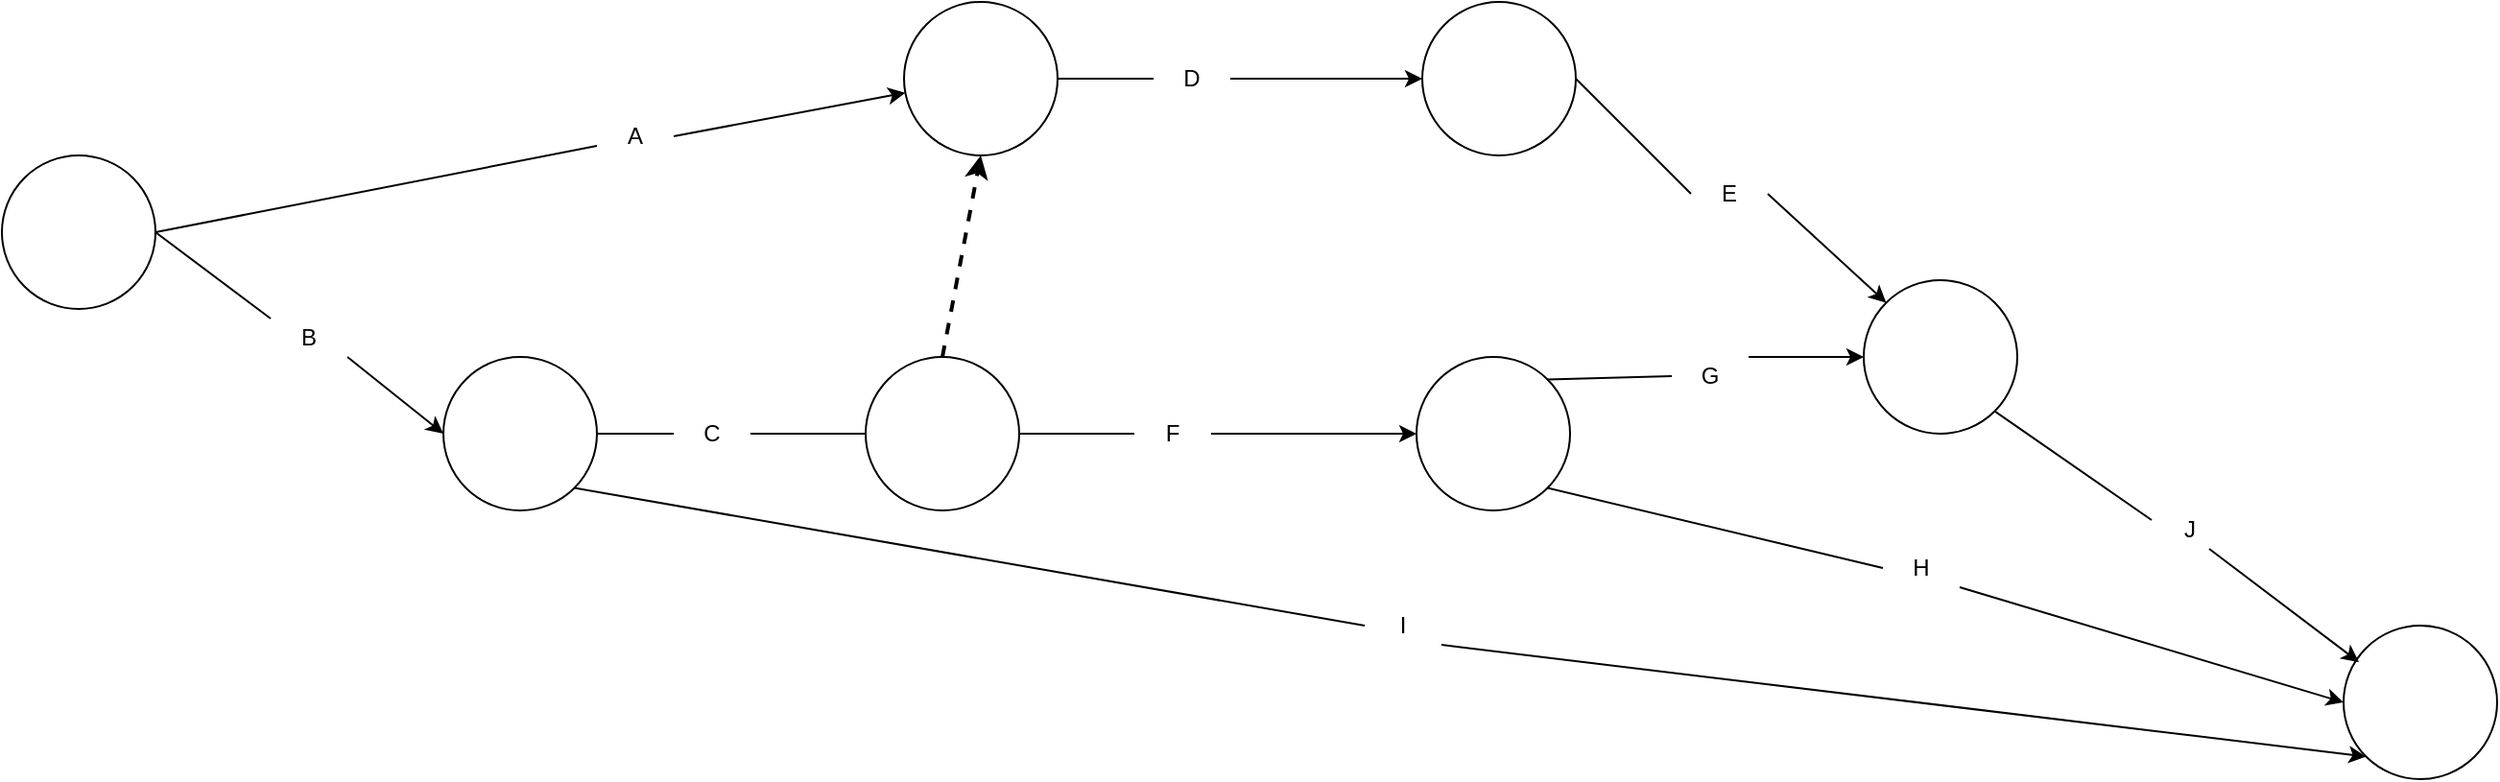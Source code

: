 <mxfile version="13.10.8" type="github">
  <diagram id="Gg06lcGDnV6vHsZHoUL1" name="Page-1">
    <mxGraphModel dx="1422" dy="914" grid="1" gridSize="10" guides="1" tooltips="1" connect="1" arrows="1" fold="1" page="1" pageScale="1" pageWidth="827" pageHeight="1169" math="0" shadow="0">
      <root>
        <mxCell id="0" />
        <mxCell id="1" parent="0" />
        <mxCell id="oG-_44SpSADh--MzX14M-1" value="" style="ellipse;whiteSpace=wrap;html=1;aspect=fixed;" parent="1" vertex="1">
          <mxGeometry x="10" y="575" width="80" height="80" as="geometry" />
        </mxCell>
        <mxCell id="oG-_44SpSADh--MzX14M-3" value="" style="ellipse;whiteSpace=wrap;html=1;aspect=fixed;" parent="1" vertex="1">
          <mxGeometry x="240" y="680" width="80" height="80" as="geometry" />
        </mxCell>
        <mxCell id="oG-_44SpSADh--MzX14M-5" value="A" style="text;html=1;strokeColor=none;fillColor=none;align=center;verticalAlign=middle;whiteSpace=wrap;rounded=0;" parent="1" vertex="1">
          <mxGeometry x="320" y="555" width="40" height="20" as="geometry" />
        </mxCell>
        <mxCell id="oG-_44SpSADh--MzX14M-6" value="" style="ellipse;whiteSpace=wrap;html=1;aspect=fixed;" parent="1" vertex="1">
          <mxGeometry x="480" y="495" width="80" height="80" as="geometry" />
        </mxCell>
        <mxCell id="oG-_44SpSADh--MzX14M-8" value="C" style="text;html=1;strokeColor=none;fillColor=none;align=center;verticalAlign=middle;whiteSpace=wrap;rounded=0;" parent="1" vertex="1">
          <mxGeometry x="360" y="710" width="40" height="20" as="geometry" />
        </mxCell>
        <mxCell id="oG-_44SpSADh--MzX14M-10" value="" style="ellipse;whiteSpace=wrap;html=1;aspect=fixed;" parent="1" vertex="1">
          <mxGeometry x="747" y="680" width="80" height="80" as="geometry" />
        </mxCell>
        <mxCell id="oG-_44SpSADh--MzX14M-11" value="" style="ellipse;whiteSpace=wrap;html=1;aspect=fixed;" parent="1" vertex="1">
          <mxGeometry x="750" y="495" width="80" height="80" as="geometry" />
        </mxCell>
        <mxCell id="oG-_44SpSADh--MzX14M-12" value="" style="endArrow=none;html=1;exitX=1;exitY=0.5;exitDx=0;exitDy=0;entryX=0;entryY=0.5;entryDx=0;entryDy=0;" parent="1" source="oG-_44SpSADh--MzX14M-3" target="oG-_44SpSADh--MzX14M-8" edge="1">
          <mxGeometry width="50" height="50" relative="1" as="geometry">
            <mxPoint x="330" y="840" as="sourcePoint" />
            <mxPoint x="380" y="790" as="targetPoint" />
          </mxGeometry>
        </mxCell>
        <mxCell id="oG-_44SpSADh--MzX14M-13" value="" style="endArrow=none;html=1;entryX=0;entryY=0.5;entryDx=0;entryDy=0;endFill=0;" parent="1" target="oG-_44SpSADh--MzX14M-21" edge="1">
          <mxGeometry width="50" height="50" relative="1" as="geometry">
            <mxPoint x="400" y="720" as="sourcePoint" />
            <mxPoint x="460" y="720" as="targetPoint" />
          </mxGeometry>
        </mxCell>
        <mxCell id="oG-_44SpSADh--MzX14M-14" value="D" style="text;html=1;strokeColor=none;fillColor=none;align=center;verticalAlign=middle;whiteSpace=wrap;rounded=0;" parent="1" vertex="1">
          <mxGeometry x="610" y="525" width="40" height="20" as="geometry" />
        </mxCell>
        <mxCell id="oG-_44SpSADh--MzX14M-17" value="" style="endArrow=classic;html=1;exitX=1;exitY=0.5;exitDx=0;exitDy=0;" parent="1" source="oG-_44SpSADh--MzX14M-5" target="oG-_44SpSADh--MzX14M-6" edge="1">
          <mxGeometry width="50" height="50" relative="1" as="geometry">
            <mxPoint x="350" y="550" as="sourcePoint" />
            <mxPoint x="400" y="500" as="targetPoint" />
          </mxGeometry>
        </mxCell>
        <mxCell id="oG-_44SpSADh--MzX14M-18" value="" style="endArrow=none;html=1;exitX=1;exitY=0.5;exitDx=0;exitDy=0;entryX=0;entryY=0.75;entryDx=0;entryDy=0;" parent="1" source="oG-_44SpSADh--MzX14M-1" target="oG-_44SpSADh--MzX14M-5" edge="1">
          <mxGeometry width="50" height="50" relative="1" as="geometry">
            <mxPoint x="200" y="620" as="sourcePoint" />
            <mxPoint x="250" y="570" as="targetPoint" />
          </mxGeometry>
        </mxCell>
        <mxCell id="oG-_44SpSADh--MzX14M-19" value="" style="endArrow=none;html=1;exitX=1;exitY=0.5;exitDx=0;exitDy=0;entryX=0;entryY=0.5;entryDx=0;entryDy=0;" parent="1" source="oG-_44SpSADh--MzX14M-6" target="oG-_44SpSADh--MzX14M-14" edge="1">
          <mxGeometry width="50" height="50" relative="1" as="geometry">
            <mxPoint x="550" y="680" as="sourcePoint" />
            <mxPoint x="600" y="630" as="targetPoint" />
          </mxGeometry>
        </mxCell>
        <mxCell id="oG-_44SpSADh--MzX14M-20" value="" style="endArrow=classic;html=1;exitX=1;exitY=0.5;exitDx=0;exitDy=0;entryX=0;entryY=0.5;entryDx=0;entryDy=0;" parent="1" source="oG-_44SpSADh--MzX14M-14" target="oG-_44SpSADh--MzX14M-11" edge="1">
          <mxGeometry width="50" height="50" relative="1" as="geometry">
            <mxPoint x="610" y="670" as="sourcePoint" />
            <mxPoint x="660" y="620" as="targetPoint" />
          </mxGeometry>
        </mxCell>
        <mxCell id="oG-_44SpSADh--MzX14M-21" value="" style="ellipse;whiteSpace=wrap;html=1;aspect=fixed;" parent="1" vertex="1">
          <mxGeometry x="460" y="680" width="80" height="80" as="geometry" />
        </mxCell>
        <mxCell id="oG-_44SpSADh--MzX14M-22" value="" style="endArrow=classic;dashed=1;html=1;strokeWidth=2;entryX=0.5;entryY=1;entryDx=0;entryDy=0;exitX=0.5;exitY=0;exitDx=0;exitDy=0;endFill=1;" parent="1" source="oG-_44SpSADh--MzX14M-21" target="oG-_44SpSADh--MzX14M-6" edge="1">
          <mxGeometry width="50" height="50" relative="1" as="geometry">
            <mxPoint x="460" y="660" as="sourcePoint" />
            <mxPoint x="510" y="610" as="targetPoint" />
          </mxGeometry>
        </mxCell>
        <mxCell id="oG-_44SpSADh--MzX14M-23" value="" style="endArrow=classic;html=1;entryX=0;entryY=0.5;entryDx=0;entryDy=0;exitX=1;exitY=0.5;exitDx=0;exitDy=0;" parent="1" source="oG-_44SpSADh--MzX14M-25" target="oG-_44SpSADh--MzX14M-10" edge="1">
          <mxGeometry width="50" height="50" relative="1" as="geometry">
            <mxPoint x="400" y="750" as="sourcePoint" />
            <mxPoint x="450" y="700" as="targetPoint" />
          </mxGeometry>
        </mxCell>
        <mxCell id="oG-_44SpSADh--MzX14M-24" value="" style="endArrow=classic;html=1;exitX=1;exitY=1;exitDx=0;exitDy=0;entryX=0;entryY=0.5;entryDx=0;entryDy=0;" parent="1" source="oG-_44SpSADh--MzX14M-7" target="oG-_44SpSADh--MzX14M-3" edge="1">
          <mxGeometry width="50" height="50" relative="1" as="geometry">
            <mxPoint x="70" y="730" as="sourcePoint" />
            <mxPoint x="120" y="680" as="targetPoint" />
          </mxGeometry>
        </mxCell>
        <mxCell id="oG-_44SpSADh--MzX14M-25" value="F" style="text;html=1;strokeColor=none;fillColor=none;align=center;verticalAlign=middle;whiteSpace=wrap;rounded=0;" parent="1" vertex="1">
          <mxGeometry x="600" y="710" width="40" height="20" as="geometry" />
        </mxCell>
        <mxCell id="oG-_44SpSADh--MzX14M-26" value="" style="endArrow=none;html=1;entryX=0;entryY=0.5;entryDx=0;entryDy=0;exitX=1;exitY=0.5;exitDx=0;exitDy=0;endFill=0;" parent="1" source="oG-_44SpSADh--MzX14M-21" target="oG-_44SpSADh--MzX14M-25" edge="1">
          <mxGeometry width="50" height="50" relative="1" as="geometry">
            <mxPoint x="540.0" y="720" as="sourcePoint" />
            <mxPoint x="747" y="720" as="targetPoint" />
          </mxGeometry>
        </mxCell>
        <mxCell id="oG-_44SpSADh--MzX14M-27" value="" style="endArrow=classic;html=1;entryX=0;entryY=1;entryDx=0;entryDy=0;exitX=1;exitY=1;exitDx=0;exitDy=0;" parent="1" source="oG-_44SpSADh--MzX14M-32" target="oG-_44SpSADh--MzX14M-42" edge="1">
          <mxGeometry width="50" height="50" relative="1" as="geometry">
            <mxPoint x="340" y="830" as="sourcePoint" />
            <mxPoint x="860" y="990" as="targetPoint" />
          </mxGeometry>
        </mxCell>
        <mxCell id="oG-_44SpSADh--MzX14M-28" value="" style="ellipse;whiteSpace=wrap;html=1;aspect=fixed;" parent="1" vertex="1">
          <mxGeometry x="980" y="640" width="80" height="80" as="geometry" />
        </mxCell>
        <mxCell id="oG-_44SpSADh--MzX14M-30" value="" style="endArrow=classic;html=1;exitX=1;exitY=0;exitDx=0;exitDy=0;entryX=0;entryY=0.5;entryDx=0;entryDy=0;" parent="1" source="oG-_44SpSADh--MzX14M-34" target="oG-_44SpSADh--MzX14M-28" edge="1">
          <mxGeometry width="50" height="50" relative="1" as="geometry">
            <mxPoint x="860" y="700" as="sourcePoint" />
            <mxPoint x="910" y="650" as="targetPoint" />
          </mxGeometry>
        </mxCell>
        <mxCell id="oG-_44SpSADh--MzX14M-31" value="" style="endArrow=classic;html=1;exitX=1;exitY=1;exitDx=0;exitDy=0;entryX=0;entryY=0.5;entryDx=0;entryDy=0;" parent="1" source="oG-_44SpSADh--MzX14M-36" target="oG-_44SpSADh--MzX14M-42" edge="1">
          <mxGeometry width="50" height="50" relative="1" as="geometry">
            <mxPoint x="810" y="850" as="sourcePoint" />
            <mxPoint x="990.0" y="890" as="targetPoint" />
          </mxGeometry>
        </mxCell>
        <mxCell id="oG-_44SpSADh--MzX14M-32" value="I" style="text;html=1;strokeColor=none;fillColor=none;align=center;verticalAlign=middle;whiteSpace=wrap;rounded=0;" parent="1" vertex="1">
          <mxGeometry x="720" y="810" width="40" height="20" as="geometry" />
        </mxCell>
        <mxCell id="oG-_44SpSADh--MzX14M-33" value="" style="endArrow=none;html=1;entryX=0;entryY=0.5;entryDx=0;entryDy=0;exitX=1;exitY=1;exitDx=0;exitDy=0;endFill=0;" parent="1" source="oG-_44SpSADh--MzX14M-3" target="oG-_44SpSADh--MzX14M-32" edge="1">
          <mxGeometry width="50" height="50" relative="1" as="geometry">
            <mxPoint x="308.284" y="748.284" as="sourcePoint" />
            <mxPoint x="570.0" y="910" as="targetPoint" />
          </mxGeometry>
        </mxCell>
        <mxCell id="oG-_44SpSADh--MzX14M-34" value="G" style="text;html=1;strokeColor=none;fillColor=none;align=center;verticalAlign=middle;whiteSpace=wrap;rounded=0;" parent="1" vertex="1">
          <mxGeometry x="880" y="680" width="40" height="20" as="geometry" />
        </mxCell>
        <mxCell id="oG-_44SpSADh--MzX14M-35" value="" style="endArrow=none;html=1;exitX=1;exitY=0;exitDx=0;exitDy=0;entryX=0;entryY=0.5;entryDx=0;entryDy=0;endFill=0;" parent="1" source="oG-_44SpSADh--MzX14M-10" target="oG-_44SpSADh--MzX14M-34" edge="1">
          <mxGeometry width="50" height="50" relative="1" as="geometry">
            <mxPoint x="815.284" y="691.716" as="sourcePoint" />
            <mxPoint x="960.0" y="640" as="targetPoint" />
          </mxGeometry>
        </mxCell>
        <mxCell id="oG-_44SpSADh--MzX14M-36" value="H" style="text;html=1;strokeColor=none;fillColor=none;align=center;verticalAlign=middle;whiteSpace=wrap;rounded=0;" parent="1" vertex="1">
          <mxGeometry x="990" y="780" width="40" height="20" as="geometry" />
        </mxCell>
        <mxCell id="oG-_44SpSADh--MzX14M-37" value="" style="endArrow=none;html=1;exitX=1;exitY=1;exitDx=0;exitDy=0;entryX=0;entryY=0.5;entryDx=0;entryDy=0;startArrow=none;startFill=0;endFill=0;" parent="1" source="oG-_44SpSADh--MzX14M-10" target="oG-_44SpSADh--MzX14M-36" edge="1">
          <mxGeometry width="50" height="50" relative="1" as="geometry">
            <mxPoint x="815.284" y="748.284" as="sourcePoint" />
            <mxPoint x="960.0" y="840" as="targetPoint" />
          </mxGeometry>
        </mxCell>
        <mxCell id="oG-_44SpSADh--MzX14M-39" value="" style="endArrow=classic;html=1;exitX=1;exitY=0.5;exitDx=0;exitDy=0;entryX=0;entryY=0;entryDx=0;entryDy=0;" parent="1" source="oG-_44SpSADh--MzX14M-40" target="oG-_44SpSADh--MzX14M-28" edge="1">
          <mxGeometry width="50" height="50" relative="1" as="geometry">
            <mxPoint x="870" y="560" as="sourcePoint" />
            <mxPoint x="920" y="510" as="targetPoint" />
          </mxGeometry>
        </mxCell>
        <mxCell id="oG-_44SpSADh--MzX14M-40" value="E" style="text;html=1;strokeColor=none;fillColor=none;align=center;verticalAlign=middle;whiteSpace=wrap;rounded=0;" parent="1" vertex="1">
          <mxGeometry x="890" y="585" width="40" height="20" as="geometry" />
        </mxCell>
        <mxCell id="oG-_44SpSADh--MzX14M-41" value="" style="endArrow=none;html=1;exitX=1;exitY=0.5;exitDx=0;exitDy=0;entryX=0;entryY=0.5;entryDx=0;entryDy=0;endFill=0;" parent="1" source="oG-_44SpSADh--MzX14M-11" target="oG-_44SpSADh--MzX14M-40" edge="1">
          <mxGeometry width="50" height="50" relative="1" as="geometry">
            <mxPoint x="830.0" y="535" as="sourcePoint" />
            <mxPoint x="1000.0" y="505" as="targetPoint" />
          </mxGeometry>
        </mxCell>
        <mxCell id="oG-_44SpSADh--MzX14M-42" value="" style="ellipse;whiteSpace=wrap;html=1;aspect=fixed;" parent="1" vertex="1">
          <mxGeometry x="1230" y="820" width="80" height="80" as="geometry" />
        </mxCell>
        <mxCell id="oG-_44SpSADh--MzX14M-43" value="" style="endArrow=classic;html=1;entryX=0.1;entryY=0.238;entryDx=0;entryDy=0;exitX=0.75;exitY=1;exitDx=0;exitDy=0;entryPerimeter=0;" parent="1" source="oG-_44SpSADh--MzX14M-44" target="oG-_44SpSADh--MzX14M-42" edge="1">
          <mxGeometry width="50" height="50" relative="1" as="geometry">
            <mxPoint x="1000" y="380" as="sourcePoint" />
            <mxPoint x="1050" y="330" as="targetPoint" />
          </mxGeometry>
        </mxCell>
        <mxCell id="oG-_44SpSADh--MzX14M-44" value="J" style="text;html=1;strokeColor=none;fillColor=none;align=center;verticalAlign=middle;whiteSpace=wrap;rounded=0;" parent="1" vertex="1">
          <mxGeometry x="1130" y="760" width="40" height="20" as="geometry" />
        </mxCell>
        <mxCell id="oG-_44SpSADh--MzX14M-45" value="" style="endArrow=none;html=1;exitX=1;exitY=1;exitDx=0;exitDy=0;entryX=0;entryY=0.25;entryDx=0;entryDy=0;endFill=0;" parent="1" source="oG-_44SpSADh--MzX14M-28" target="oG-_44SpSADh--MzX14M-44" edge="1">
          <mxGeometry width="50" height="50" relative="1" as="geometry">
            <mxPoint x="1080.0" y="505" as="sourcePoint" />
            <mxPoint x="1130" y="505" as="targetPoint" />
          </mxGeometry>
        </mxCell>
        <mxCell id="oG-_44SpSADh--MzX14M-7" value="B" style="text;html=1;strokeColor=none;fillColor=none;align=center;verticalAlign=middle;whiteSpace=wrap;rounded=0;" parent="1" vertex="1">
          <mxGeometry x="150" y="660" width="40" height="20" as="geometry" />
        </mxCell>
        <mxCell id="RAyuDY48Ah_x0zWeS8Oz-3" value="" style="endArrow=none;html=1;exitX=1;exitY=0.5;exitDx=0;exitDy=0;entryX=0;entryY=0;entryDx=0;entryDy=0;endFill=0;" edge="1" parent="1" source="oG-_44SpSADh--MzX14M-1" target="oG-_44SpSADh--MzX14M-7">
          <mxGeometry width="50" height="50" relative="1" as="geometry">
            <mxPoint x="90" y="615" as="sourcePoint" />
            <mxPoint x="240" y="720" as="targetPoint" />
          </mxGeometry>
        </mxCell>
        <mxCell id="RAyuDY48Ah_x0zWeS8Oz-4" style="edgeStyle=orthogonalEdgeStyle;rounded=0;orthogonalLoop=1;jettySize=auto;html=1;exitX=0.5;exitY=1;exitDx=0;exitDy=0;endArrow=none;endFill=0;" edge="1" parent="1" source="oG-_44SpSADh--MzX14M-7" target="oG-_44SpSADh--MzX14M-7">
          <mxGeometry relative="1" as="geometry" />
        </mxCell>
      </root>
    </mxGraphModel>
  </diagram>
</mxfile>
